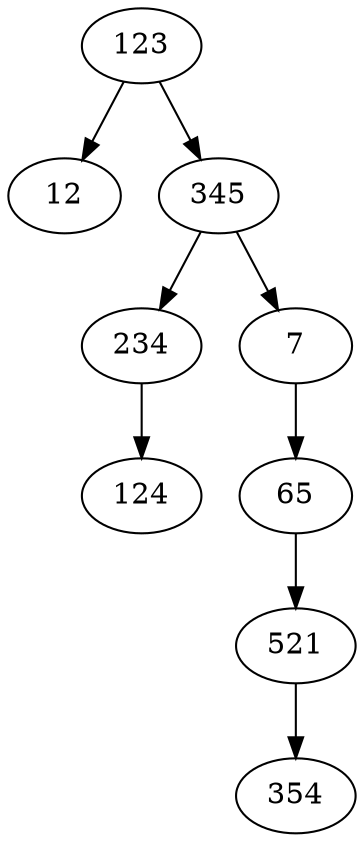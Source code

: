 digraph G {
	123 -> 12;
	123 -> 345;
	345 -> 234;
	234 -> 124;
	345 -> 7;
	7 -> 65;
	65 -> 521;
	521 -> 354;
}